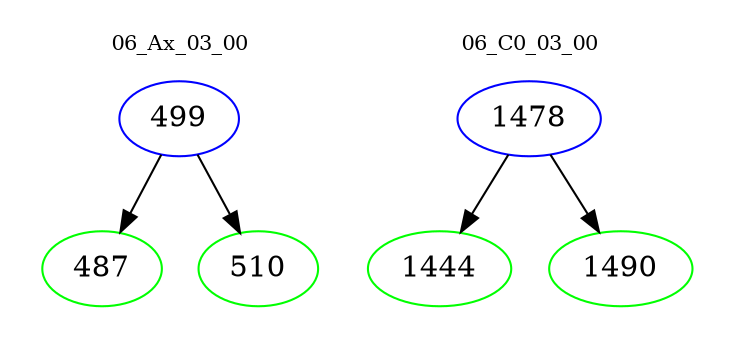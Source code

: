 digraph{
subgraph cluster_0 {
color = white
label = "06_Ax_03_00";
fontsize=10;
T0_499 [label="499", color="blue"]
T0_499 -> T0_487 [color="black"]
T0_487 [label="487", color="green"]
T0_499 -> T0_510 [color="black"]
T0_510 [label="510", color="green"]
}
subgraph cluster_1 {
color = white
label = "06_C0_03_00";
fontsize=10;
T1_1478 [label="1478", color="blue"]
T1_1478 -> T1_1444 [color="black"]
T1_1444 [label="1444", color="green"]
T1_1478 -> T1_1490 [color="black"]
T1_1490 [label="1490", color="green"]
}
}
